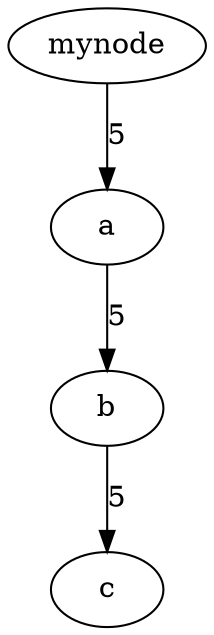 digraph "c2cbb9a6-d6bc-4cc9-a222-fdf426574881" {
	<lattice.node.node.Node object at 0x7f04bc32bb20> [label=a]
	<lattice.node.node.Node object at 0x7f04bc32bb20> -> <lattice.node.node.Node object at 0x7f04bc17e770> [label=5]
	<lattice.node.node.Node object at 0x7f04bc32b5b0> [label=mynode]
	<lattice.node.node.Node object at 0x7f04bc32b5b0> -> <lattice.node.node.Node object at 0x7f04bc32bb20> [label=5]
	<lattice.node.node.Node object at 0x7f04bc17e7d0> [label=c]
	<lattice.node.node.Node object at 0x7f04bc17e770> [label=b]
	<lattice.node.node.Node object at 0x7f04bc17e770> -> <lattice.node.node.Node object at 0x7f04bc17e7d0> [label=5]
}
